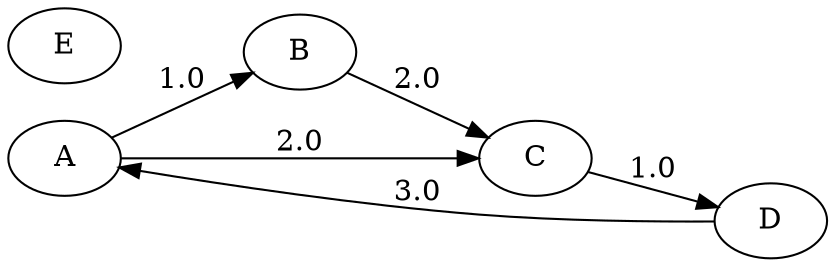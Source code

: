 digraph {
	rankdir=LR;
	ratio=auto;
	center=true;
	A -> B [label="1.0"];
	A -> C [label="2.0"];
	B -> C [label="2.0"];
	C -> D [label="1.0"];
	D -> A [label="3.0"];
	E;
}